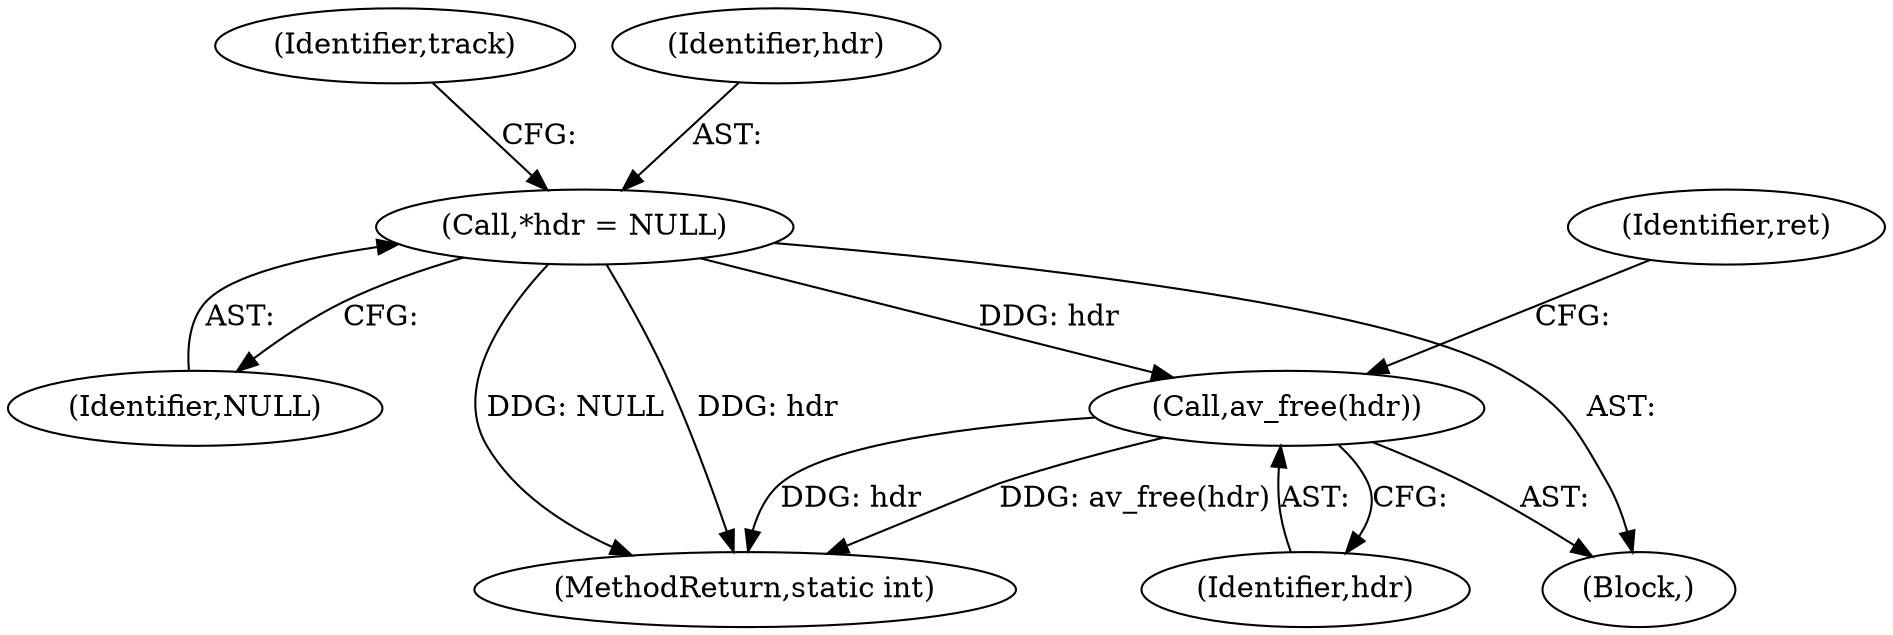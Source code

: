 digraph "0_FFmpeg_95556e27e2c1d56d9e18f5db34d6f756f3011148@API" {
"1000679" [label="(Call,av_free(hdr))"];
"1000118" [label="(Call,*hdr = NULL)"];
"1000680" [label="(Identifier,hdr)"];
"1000682" [label="(Identifier,ret)"];
"1000128" [label="(Identifier,track)"];
"1000120" [label="(Identifier,NULL)"];
"1000679" [label="(Call,av_free(hdr))"];
"1000116" [label="(Block,)"];
"1000683" [label="(MethodReturn,static int)"];
"1000118" [label="(Call,*hdr = NULL)"];
"1000119" [label="(Identifier,hdr)"];
"1000679" -> "1000116"  [label="AST: "];
"1000679" -> "1000680"  [label="CFG: "];
"1000680" -> "1000679"  [label="AST: "];
"1000682" -> "1000679"  [label="CFG: "];
"1000679" -> "1000683"  [label="DDG: hdr"];
"1000679" -> "1000683"  [label="DDG: av_free(hdr)"];
"1000118" -> "1000679"  [label="DDG: hdr"];
"1000118" -> "1000116"  [label="AST: "];
"1000118" -> "1000120"  [label="CFG: "];
"1000119" -> "1000118"  [label="AST: "];
"1000120" -> "1000118"  [label="AST: "];
"1000128" -> "1000118"  [label="CFG: "];
"1000118" -> "1000683"  [label="DDG: NULL"];
"1000118" -> "1000683"  [label="DDG: hdr"];
}
